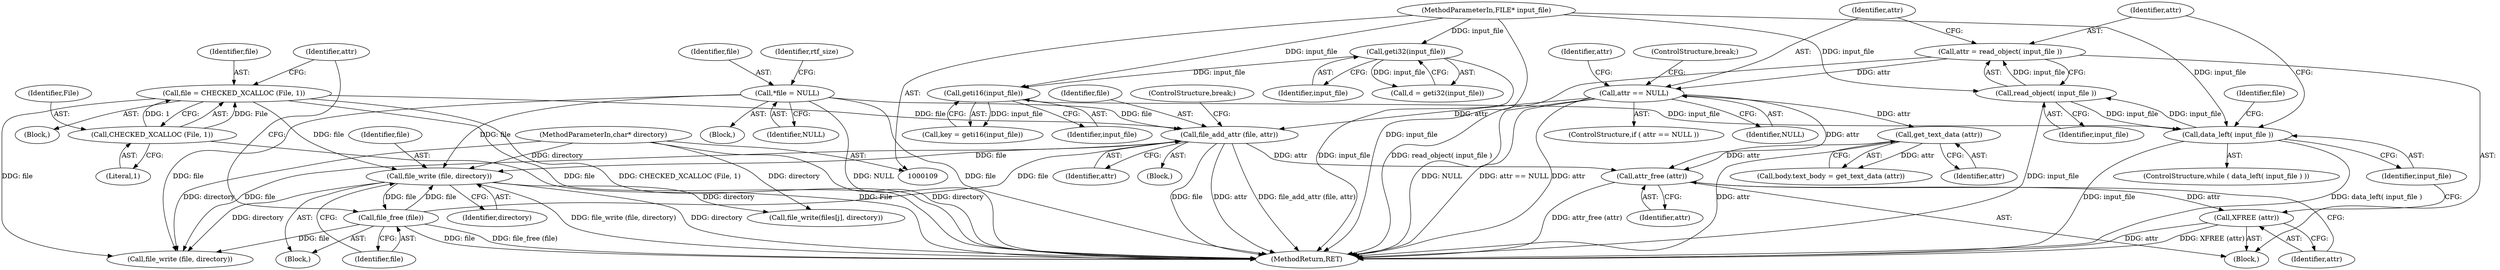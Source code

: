 digraph "0_tnef_8dccf79857ceeb7a6d3e42c1e762e7b865d5344d_1@API" {
"1000314" [label="(Call,attr_free (attr))"];
"1000217" [label="(Call,get_text_data (attr))"];
"1000174" [label="(Call,attr == NULL)"];
"1000169" [label="(Call,attr = read_object( input_file ))"];
"1000171" [label="(Call,read_object( input_file ))"];
"1000166" [label="(Call,data_left( input_file ))"];
"1000160" [label="(Call,geti16(input_file))"];
"1000146" [label="(Call,geti32(input_file))"];
"1000110" [label="(MethodParameterIn,FILE* input_file)"];
"1000300" [label="(Call,file_add_attr (file, attr))"];
"1000195" [label="(Call,file = CHECKED_XCALLOC (File, 1))"];
"1000197" [label="(Call,CHECKED_XCALLOC (File, 1))"];
"1000191" [label="(Call,file_free (file))"];
"1000188" [label="(Call,file_write (file, directory))"];
"1000123" [label="(Call,*file = NULL)"];
"1000111" [label="(MethodParameterIn,char* directory)"];
"1000316" [label="(Call,XFREE (attr))"];
"1000173" [label="(ControlStructure,if ( attr == NULL ))"];
"1000204" [label="(Block,)"];
"1000190" [label="(Identifier,directory)"];
"1000161" [label="(Identifier,input_file)"];
"1000124" [label="(Identifier,file)"];
"1000177" [label="(ControlStructure,break;)"];
"1000194" [label="(Block,)"];
"1000385" [label="(Call,file_write(files[j], directory))"];
"1000192" [label="(Identifier,file)"];
"1000128" [label="(Identifier,rtf_size)"];
"1000321" [label="(Call,file_write (file, directory))"];
"1000168" [label="(Block,)"];
"1000218" [label="(Identifier,attr)"];
"1000123" [label="(Call,*file = NULL)"];
"1000195" [label="(Call,file = CHECKED_XCALLOC (File, 1))"];
"1000314" [label="(Call,attr_free (attr))"];
"1000166" [label="(Call,data_left( input_file ))"];
"1000115" [label="(Block,)"];
"1000125" [label="(Identifier,NULL)"];
"1000174" [label="(Call,attr == NULL)"];
"1000191" [label="(Call,file_free (file))"];
"1000198" [label="(Identifier,File)"];
"1000110" [label="(MethodParameterIn,FILE* input_file)"];
"1000187" [label="(Block,)"];
"1000315" [label="(Identifier,attr)"];
"1000171" [label="(Call,read_object( input_file ))"];
"1000217" [label="(Call,get_text_data (attr))"];
"1000197" [label="(Call,CHECKED_XCALLOC (File, 1))"];
"1000144" [label="(Call,d = geti32(input_file))"];
"1000302" [label="(Identifier,attr)"];
"1000189" [label="(Identifier,file)"];
"1000176" [label="(Identifier,NULL)"];
"1000213" [label="(Call,body.text_body = get_text_data (attr))"];
"1000301" [label="(Identifier,file)"];
"1000170" [label="(Identifier,attr)"];
"1000146" [label="(Call,geti32(input_file))"];
"1000111" [label="(MethodParameterIn,char* directory)"];
"1000175" [label="(Identifier,attr)"];
"1000319" [label="(Identifier,file)"];
"1000158" [label="(Call,key = geti16(input_file))"];
"1000196" [label="(Identifier,file)"];
"1000300" [label="(Call,file_add_attr (file, attr))"];
"1000303" [label="(ControlStructure,break;)"];
"1000317" [label="(Identifier,attr)"];
"1000448" [label="(MethodReturn,RET)"];
"1000188" [label="(Call,file_write (file, directory))"];
"1000172" [label="(Identifier,input_file)"];
"1000160" [label="(Call,geti16(input_file))"];
"1000147" [label="(Identifier,input_file)"];
"1000181" [label="(Identifier,attr)"];
"1000316" [label="(Call,XFREE (attr))"];
"1000167" [label="(Identifier,input_file)"];
"1000202" [label="(Identifier,attr)"];
"1000199" [label="(Literal,1)"];
"1000169" [label="(Call,attr = read_object( input_file ))"];
"1000165" [label="(ControlStructure,while ( data_left( input_file ) ))"];
"1000314" -> "1000168"  [label="AST: "];
"1000314" -> "1000315"  [label="CFG: "];
"1000315" -> "1000314"  [label="AST: "];
"1000317" -> "1000314"  [label="CFG: "];
"1000314" -> "1000448"  [label="DDG: attr_free (attr)"];
"1000217" -> "1000314"  [label="DDG: attr"];
"1000300" -> "1000314"  [label="DDG: attr"];
"1000174" -> "1000314"  [label="DDG: attr"];
"1000314" -> "1000316"  [label="DDG: attr"];
"1000217" -> "1000213"  [label="AST: "];
"1000217" -> "1000218"  [label="CFG: "];
"1000218" -> "1000217"  [label="AST: "];
"1000213" -> "1000217"  [label="CFG: "];
"1000217" -> "1000448"  [label="DDG: attr"];
"1000217" -> "1000213"  [label="DDG: attr"];
"1000174" -> "1000217"  [label="DDG: attr"];
"1000174" -> "1000173"  [label="AST: "];
"1000174" -> "1000176"  [label="CFG: "];
"1000175" -> "1000174"  [label="AST: "];
"1000176" -> "1000174"  [label="AST: "];
"1000177" -> "1000174"  [label="CFG: "];
"1000181" -> "1000174"  [label="CFG: "];
"1000174" -> "1000448"  [label="DDG: NULL"];
"1000174" -> "1000448"  [label="DDG: attr == NULL"];
"1000174" -> "1000448"  [label="DDG: attr"];
"1000169" -> "1000174"  [label="DDG: attr"];
"1000174" -> "1000300"  [label="DDG: attr"];
"1000169" -> "1000168"  [label="AST: "];
"1000169" -> "1000171"  [label="CFG: "];
"1000170" -> "1000169"  [label="AST: "];
"1000171" -> "1000169"  [label="AST: "];
"1000175" -> "1000169"  [label="CFG: "];
"1000169" -> "1000448"  [label="DDG: read_object( input_file )"];
"1000171" -> "1000169"  [label="DDG: input_file"];
"1000171" -> "1000172"  [label="CFG: "];
"1000172" -> "1000171"  [label="AST: "];
"1000171" -> "1000448"  [label="DDG: input_file"];
"1000171" -> "1000166"  [label="DDG: input_file"];
"1000166" -> "1000171"  [label="DDG: input_file"];
"1000110" -> "1000171"  [label="DDG: input_file"];
"1000166" -> "1000165"  [label="AST: "];
"1000166" -> "1000167"  [label="CFG: "];
"1000167" -> "1000166"  [label="AST: "];
"1000170" -> "1000166"  [label="CFG: "];
"1000319" -> "1000166"  [label="CFG: "];
"1000166" -> "1000448"  [label="DDG: data_left( input_file )"];
"1000166" -> "1000448"  [label="DDG: input_file"];
"1000160" -> "1000166"  [label="DDG: input_file"];
"1000110" -> "1000166"  [label="DDG: input_file"];
"1000160" -> "1000158"  [label="AST: "];
"1000160" -> "1000161"  [label="CFG: "];
"1000161" -> "1000160"  [label="AST: "];
"1000158" -> "1000160"  [label="CFG: "];
"1000160" -> "1000158"  [label="DDG: input_file"];
"1000146" -> "1000160"  [label="DDG: input_file"];
"1000110" -> "1000160"  [label="DDG: input_file"];
"1000146" -> "1000144"  [label="AST: "];
"1000146" -> "1000147"  [label="CFG: "];
"1000147" -> "1000146"  [label="AST: "];
"1000144" -> "1000146"  [label="CFG: "];
"1000146" -> "1000448"  [label="DDG: input_file"];
"1000146" -> "1000144"  [label="DDG: input_file"];
"1000110" -> "1000146"  [label="DDG: input_file"];
"1000110" -> "1000109"  [label="AST: "];
"1000110" -> "1000448"  [label="DDG: input_file"];
"1000300" -> "1000204"  [label="AST: "];
"1000300" -> "1000302"  [label="CFG: "];
"1000301" -> "1000300"  [label="AST: "];
"1000302" -> "1000300"  [label="AST: "];
"1000303" -> "1000300"  [label="CFG: "];
"1000300" -> "1000448"  [label="DDG: file"];
"1000300" -> "1000448"  [label="DDG: attr"];
"1000300" -> "1000448"  [label="DDG: file_add_attr (file, attr)"];
"1000300" -> "1000188"  [label="DDG: file"];
"1000195" -> "1000300"  [label="DDG: file"];
"1000191" -> "1000300"  [label="DDG: file"];
"1000123" -> "1000300"  [label="DDG: file"];
"1000300" -> "1000321"  [label="DDG: file"];
"1000195" -> "1000194"  [label="AST: "];
"1000195" -> "1000197"  [label="CFG: "];
"1000196" -> "1000195"  [label="AST: "];
"1000197" -> "1000195"  [label="AST: "];
"1000202" -> "1000195"  [label="CFG: "];
"1000195" -> "1000448"  [label="DDG: CHECKED_XCALLOC (File, 1)"];
"1000195" -> "1000448"  [label="DDG: file"];
"1000195" -> "1000188"  [label="DDG: file"];
"1000197" -> "1000195"  [label="DDG: File"];
"1000197" -> "1000195"  [label="DDG: 1"];
"1000195" -> "1000321"  [label="DDG: file"];
"1000197" -> "1000199"  [label="CFG: "];
"1000198" -> "1000197"  [label="AST: "];
"1000199" -> "1000197"  [label="AST: "];
"1000197" -> "1000448"  [label="DDG: File"];
"1000191" -> "1000187"  [label="AST: "];
"1000191" -> "1000192"  [label="CFG: "];
"1000192" -> "1000191"  [label="AST: "];
"1000202" -> "1000191"  [label="CFG: "];
"1000191" -> "1000448"  [label="DDG: file_free (file)"];
"1000191" -> "1000448"  [label="DDG: file"];
"1000191" -> "1000188"  [label="DDG: file"];
"1000188" -> "1000191"  [label="DDG: file"];
"1000191" -> "1000321"  [label="DDG: file"];
"1000188" -> "1000187"  [label="AST: "];
"1000188" -> "1000190"  [label="CFG: "];
"1000189" -> "1000188"  [label="AST: "];
"1000190" -> "1000188"  [label="AST: "];
"1000192" -> "1000188"  [label="CFG: "];
"1000188" -> "1000448"  [label="DDG: file_write (file, directory)"];
"1000188" -> "1000448"  [label="DDG: directory"];
"1000123" -> "1000188"  [label="DDG: file"];
"1000111" -> "1000188"  [label="DDG: directory"];
"1000188" -> "1000321"  [label="DDG: directory"];
"1000188" -> "1000385"  [label="DDG: directory"];
"1000123" -> "1000115"  [label="AST: "];
"1000123" -> "1000125"  [label="CFG: "];
"1000124" -> "1000123"  [label="AST: "];
"1000125" -> "1000123"  [label="AST: "];
"1000128" -> "1000123"  [label="CFG: "];
"1000123" -> "1000448"  [label="DDG: NULL"];
"1000123" -> "1000448"  [label="DDG: file"];
"1000123" -> "1000321"  [label="DDG: file"];
"1000111" -> "1000109"  [label="AST: "];
"1000111" -> "1000448"  [label="DDG: directory"];
"1000111" -> "1000321"  [label="DDG: directory"];
"1000111" -> "1000385"  [label="DDG: directory"];
"1000316" -> "1000168"  [label="AST: "];
"1000316" -> "1000317"  [label="CFG: "];
"1000317" -> "1000316"  [label="AST: "];
"1000167" -> "1000316"  [label="CFG: "];
"1000316" -> "1000448"  [label="DDG: XFREE (attr)"];
"1000316" -> "1000448"  [label="DDG: attr"];
}
